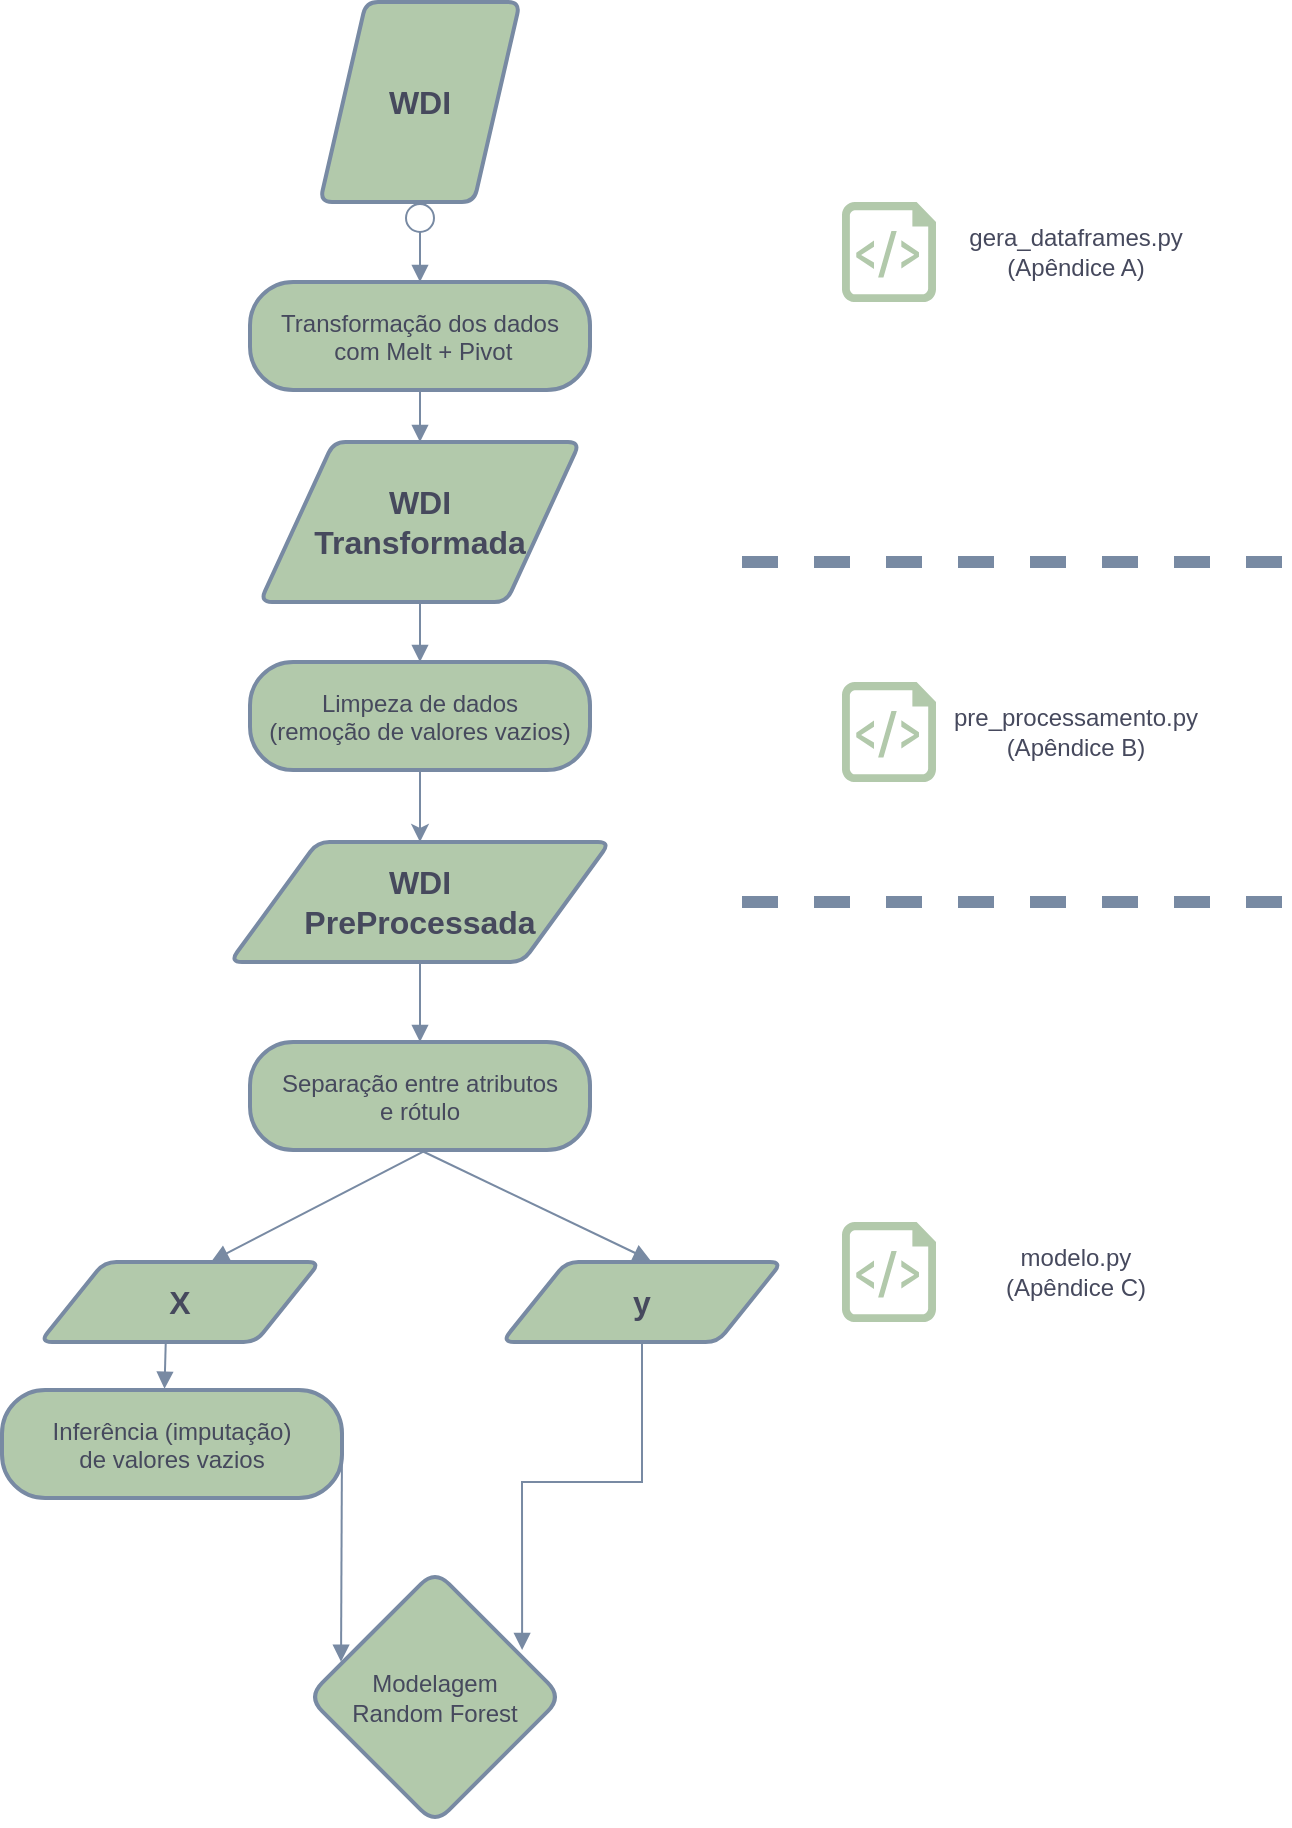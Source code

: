 <mxfile version="26.0.1">
  <diagram name="Página-1" id="gDnCJHQup_omuLS1-H3w">
    <mxGraphModel dx="1434" dy="1953" grid="1" gridSize="10" guides="1" tooltips="1" connect="1" arrows="1" fold="1" page="1" pageScale="1" pageWidth="827" pageHeight="1169" math="0" shadow="0">
      <root>
        <mxCell id="0" />
        <mxCell id="1" parent="0" />
        <mxCell id="3" value="Transformação dos dados&#xa; com Melt + Pivot" style="rounded=1;arcSize=40;strokeWidth=2;labelBackgroundColor=none;fillColor=#B2C9AB;strokeColor=#788AA3;fontColor=#46495D;" parent="1" vertex="1">
          <mxGeometry x="414" y="-220" width="170" height="54" as="geometry" />
        </mxCell>
        <mxCell id="13" value="" style="curved=1;startArrow=circle;startFill=0;endArrow=block;exitX=0.5;exitY=1;entryX=0.5;entryY=0;exitDx=0;exitDy=0;rounded=1;labelBackgroundColor=none;strokeColor=#788AA3;fontColor=default;entryDx=0;entryDy=0;" parent="1" source="gS9HHy2FDOxm2EG-XcD2-26" target="3" edge="1">
          <mxGeometry relative="1" as="geometry">
            <Array as="points" />
            <mxPoint x="-25.0" y="191" as="sourcePoint" />
          </mxGeometry>
        </mxCell>
        <mxCell id="gS9HHy2FDOxm2EG-XcD2-26" value="&lt;font style=&quot;font-size: 16px;&quot;&gt;&lt;b&gt;WDI&lt;/b&gt;&lt;/font&gt;" style="shape=parallelogram;html=1;strokeWidth=2;perimeter=parallelogramPerimeter;whiteSpace=wrap;rounded=1;arcSize=12;size=0.23;labelBackgroundColor=none;fillColor=#B2C9AB;strokeColor=#788AA3;fontColor=#46495D;" parent="1" vertex="1">
          <mxGeometry x="449" y="-360" width="100" height="100" as="geometry" />
        </mxCell>
        <mxCell id="gS9HHy2FDOxm2EG-XcD2-28" value="" style="curved=1;startArrow=none;endArrow=block;exitX=0.5;exitY=1;entryX=0.5;entryY=0;rounded=1;labelBackgroundColor=none;strokeColor=#788AA3;fontColor=default;exitDx=0;exitDy=0;entryDx=0;entryDy=0;" parent="1" source="3" target="gS9HHy2FDOxm2EG-XcD2-27" edge="1">
          <mxGeometry relative="1" as="geometry">
            <Array as="points" />
            <mxPoint x="290" y="191" as="sourcePoint" />
            <mxPoint x="640" y="187" as="targetPoint" />
          </mxGeometry>
        </mxCell>
        <mxCell id="gS9HHy2FDOxm2EG-XcD2-27" value="&lt;font style=&quot;font-size: 16px;&quot;&gt;&lt;b&gt;WDI&lt;/b&gt;&lt;/font&gt;&lt;div&gt;&lt;font style=&quot;font-size: 16px;&quot;&gt;&lt;b&gt;Transformada&lt;/b&gt;&lt;/font&gt;&lt;/div&gt;" style="shape=parallelogram;html=1;strokeWidth=2;perimeter=parallelogramPerimeter;whiteSpace=wrap;rounded=1;arcSize=12;size=0.23;labelBackgroundColor=none;fillColor=#B2C9AB;strokeColor=#788AA3;fontColor=#46495D;" parent="1" vertex="1">
          <mxGeometry x="419" y="-140" width="160" height="80" as="geometry" />
        </mxCell>
        <mxCell id="8" value="Modelagem&#xa;Random Forest" style="rhombus;strokeWidth=2;whiteSpace=wrap;rounded=1;labelBackgroundColor=none;fillColor=#B2C9AB;strokeColor=#788AA3;fontColor=#46495D;" parent="1" vertex="1">
          <mxGeometry x="443" y="424" width="127" height="127" as="geometry" />
        </mxCell>
        <mxCell id="14" value="" style="curved=1;startArrow=none;endArrow=block;exitX=0.5;exitY=1;entryX=0.5;entryY=0;rounded=1;labelBackgroundColor=none;strokeColor=#788AA3;fontColor=default;entryDx=0;entryDy=0;exitDx=0;exitDy=0;" parent="1" source="gS9HHy2FDOxm2EG-XcD2-27" target="gS9HHy2FDOxm2EG-XcD2-36" edge="1">
          <mxGeometry relative="1" as="geometry">
            <Array as="points" />
          </mxGeometry>
        </mxCell>
        <mxCell id="gS9HHy2FDOxm2EG-XcD2-29" value="" style="endArrow=none;dashed=1;html=1;rounded=1;fillColor=#B2C9AB;strokeColor=#788AA3;labelBackgroundColor=none;fontColor=default;strokeWidth=6;" parent="1" edge="1">
          <mxGeometry width="50" height="50" relative="1" as="geometry">
            <mxPoint x="930" y="-80" as="sourcePoint" />
            <mxPoint x="660" y="-80" as="targetPoint" />
          </mxGeometry>
        </mxCell>
        <mxCell id="gS9HHy2FDOxm2EG-XcD2-32" value="" style="sketch=0;aspect=fixed;pointerEvents=1;shadow=0;dashed=0;html=1;strokeColor=none;labelPosition=center;verticalLabelPosition=bottom;verticalAlign=top;align=center;fillColor=#B2C9AB;shape=mxgraph.azure.script_file;rounded=1;labelBackgroundColor=none;fontColor=#46495D;" parent="1" vertex="1">
          <mxGeometry x="710" y="-260" width="47" height="50" as="geometry" />
        </mxCell>
        <mxCell id="gS9HHy2FDOxm2EG-XcD2-33" value="gera_dataframes.py (Apêndice A)" style="text;html=1;align=center;verticalAlign=middle;whiteSpace=wrap;rounded=1;labelBackgroundColor=none;fontColor=#46495D;" parent="1" vertex="1">
          <mxGeometry x="777" y="-250" width="100" height="30" as="geometry" />
        </mxCell>
        <mxCell id="gS9HHy2FDOxm2EG-XcD2-34" value="" style="sketch=0;aspect=fixed;pointerEvents=1;shadow=0;dashed=0;html=1;strokeColor=none;labelPosition=center;verticalLabelPosition=bottom;verticalAlign=top;align=center;fillColor=#B2C9AB;shape=mxgraph.azure.script_file;rounded=1;labelBackgroundColor=none;fontColor=#46495D;" parent="1" vertex="1">
          <mxGeometry x="710" y="-20" width="47" height="50" as="geometry" />
        </mxCell>
        <mxCell id="gS9HHy2FDOxm2EG-XcD2-35" value="pre_processamento.py&lt;div&gt;&lt;span style=&quot;background-color: transparent; color: light-dark(rgb(70, 73, 93), rgb(170, 173, 190));&quot;&gt;(Apêndice B)&lt;/span&gt;&lt;/div&gt;" style="text;html=1;align=center;verticalAlign=middle;whiteSpace=wrap;rounded=1;labelBackgroundColor=none;fontColor=#46495D;" parent="1" vertex="1">
          <mxGeometry x="777" y="-10" width="100" height="30" as="geometry" />
        </mxCell>
        <mxCell id="gS9HHy2FDOxm2EG-XcD2-36" value="Limpeza de dados&#xa;(remoção de valores vazios)" style="rounded=1;arcSize=40;strokeWidth=2;labelBackgroundColor=none;fillColor=#B2C9AB;strokeColor=#788AA3;fontColor=#46495D;" parent="1" vertex="1">
          <mxGeometry x="414" y="-30" width="170" height="54" as="geometry" />
        </mxCell>
        <mxCell id="gS9HHy2FDOxm2EG-XcD2-40" style="edgeStyle=orthogonalEdgeStyle;rounded=0;orthogonalLoop=1;jettySize=auto;html=1;exitX=0.5;exitY=1;exitDx=0;exitDy=0;strokeColor=#788AA3;fontColor=#46495D;fillColor=#B2C9AB;" parent="1" source="gS9HHy2FDOxm2EG-XcD2-36" target="u0iPUzsAChnTMV-BkTCh-14" edge="1">
          <mxGeometry relative="1" as="geometry" />
        </mxCell>
        <mxCell id="gS9HHy2FDOxm2EG-XcD2-37" value="Inferência (imputação)&#xa;de valores vazios" style="rounded=1;arcSize=40;strokeWidth=2;labelBackgroundColor=none;fillColor=#B2C9AB;strokeColor=#788AA3;fontColor=#46495D;" parent="1" vertex="1">
          <mxGeometry x="290" y="334" width="170" height="54" as="geometry" />
        </mxCell>
        <mxCell id="gS9HHy2FDOxm2EG-XcD2-38" value="Separação entre atributos&#xa;e rótulo" style="rounded=1;arcSize=40;strokeWidth=2;labelBackgroundColor=none;fillColor=#B2C9AB;strokeColor=#788AA3;fontColor=#46495D;" parent="1" vertex="1">
          <mxGeometry x="414" y="160" width="170" height="54" as="geometry" />
        </mxCell>
        <mxCell id="gS9HHy2FDOxm2EG-XcD2-41" value="&lt;span style=&quot;font-size: 16px;&quot;&gt;&lt;b&gt;X&lt;/b&gt;&lt;/span&gt;" style="shape=parallelogram;html=1;strokeWidth=2;perimeter=parallelogramPerimeter;whiteSpace=wrap;rounded=1;arcSize=12;size=0.23;labelBackgroundColor=none;fillColor=#B2C9AB;strokeColor=#788AA3;fontColor=#46495D;" parent="1" vertex="1">
          <mxGeometry x="309" y="270" width="140" height="40" as="geometry" />
        </mxCell>
        <mxCell id="gS9HHy2FDOxm2EG-XcD2-43" value="&lt;span style=&quot;font-size: 16px;&quot;&gt;&lt;b&gt;y&lt;/b&gt;&lt;/span&gt;" style="shape=parallelogram;html=1;strokeWidth=2;perimeter=parallelogramPerimeter;whiteSpace=wrap;rounded=1;arcSize=12;size=0.23;labelBackgroundColor=none;fillColor=#B2C9AB;strokeColor=#788AA3;fontColor=#46495D;" parent="1" vertex="1">
          <mxGeometry x="540" y="270" width="140" height="40" as="geometry" />
        </mxCell>
        <mxCell id="gS9HHy2FDOxm2EG-XcD2-44" value="" style="curved=1;startArrow=none;endArrow=block;entryX=0.613;entryY=-0.011;rounded=1;labelBackgroundColor=none;strokeColor=#788AA3;fontColor=default;entryDx=0;entryDy=0;exitX=0.514;exitY=1.008;exitDx=0;exitDy=0;exitPerimeter=0;entryPerimeter=0;" parent="1" source="gS9HHy2FDOxm2EG-XcD2-38" target="gS9HHy2FDOxm2EG-XcD2-41" edge="1">
          <mxGeometry relative="1" as="geometry">
            <Array as="points" />
            <mxPoint x="500" y="220" as="sourcePoint" />
            <mxPoint x="380" y="271" as="targetPoint" />
          </mxGeometry>
        </mxCell>
        <mxCell id="gS9HHy2FDOxm2EG-XcD2-46" value="" style="curved=1;startArrow=none;endArrow=block;entryX=0.53;entryY=-0.022;rounded=1;labelBackgroundColor=none;strokeColor=#788AA3;fontColor=default;entryDx=0;entryDy=0;exitX=0.5;exitY=1;exitDx=0;exitDy=0;entryPerimeter=0;" parent="1" source="gS9HHy2FDOxm2EG-XcD2-38" target="gS9HHy2FDOxm2EG-XcD2-43" edge="1">
          <mxGeometry relative="1" as="geometry">
            <Array as="points" />
            <mxPoint x="499" y="220" as="sourcePoint" />
            <mxPoint x="836" y="215" as="targetPoint" />
          </mxGeometry>
        </mxCell>
        <mxCell id="gS9HHy2FDOxm2EG-XcD2-47" value="" style="curved=1;startArrow=none;endArrow=block;exitX=0.449;exitY=1.013;entryX=0.478;entryY=-0.011;rounded=1;labelBackgroundColor=none;strokeColor=#788AA3;fontColor=default;entryDx=0;entryDy=0;exitDx=0;exitDy=0;entryPerimeter=0;exitPerimeter=0;" parent="1" source="gS9HHy2FDOxm2EG-XcD2-41" target="gS9HHy2FDOxm2EG-XcD2-37" edge="1">
          <mxGeometry relative="1" as="geometry">
            <Array as="points" />
            <mxPoint x="740" y="271" as="sourcePoint" />
            <mxPoint x="836" y="215" as="targetPoint" />
          </mxGeometry>
        </mxCell>
        <mxCell id="gS9HHy2FDOxm2EG-XcD2-48" value="" style="curved=1;startArrow=none;endArrow=block;exitX=1;exitY=0.5;rounded=1;labelBackgroundColor=none;strokeColor=#788AA3;fontColor=default;exitDx=0;exitDy=0;entryX=0.13;entryY=0.361;entryDx=0;entryDy=0;entryPerimeter=0;" parent="1" source="gS9HHy2FDOxm2EG-XcD2-37" target="8" edge="1">
          <mxGeometry relative="1" as="geometry">
            <Array as="points" />
            <mxPoint x="944" y="189" as="sourcePoint" />
            <mxPoint x="461" y="464" as="targetPoint" />
          </mxGeometry>
        </mxCell>
        <mxCell id="gS9HHy2FDOxm2EG-XcD2-49" value="" style="curved=0;startArrow=none;endArrow=block;exitX=0.5;exitY=1;rounded=0;labelBackgroundColor=none;strokeColor=#788AA3;fontColor=default;exitDx=0;exitDy=0;entryX=0.843;entryY=0.315;entryDx=0;entryDy=0;entryPerimeter=0;" parent="1" source="gS9HHy2FDOxm2EG-XcD2-43" target="8" edge="1">
          <mxGeometry relative="1" as="geometry">
            <Array as="points">
              <mxPoint x="610" y="380" />
              <mxPoint x="550" y="380" />
            </Array>
            <mxPoint x="954" y="225" as="sourcePoint" />
            <mxPoint x="1240" y="260" as="targetPoint" />
          </mxGeometry>
        </mxCell>
        <mxCell id="u0iPUzsAChnTMV-BkTCh-14" value="&lt;font style=&quot;font-size: 16px;&quot;&gt;&lt;b&gt;WDI&lt;/b&gt;&lt;/font&gt;&lt;div&gt;&lt;span style=&quot;font-size: 16px;&quot;&gt;&lt;b&gt;PreProcessada&lt;/b&gt;&lt;/span&gt;&lt;/div&gt;" style="shape=parallelogram;html=1;strokeWidth=2;perimeter=parallelogramPerimeter;whiteSpace=wrap;rounded=1;arcSize=12;size=0.23;labelBackgroundColor=none;fillColor=#B2C9AB;strokeColor=#788AA3;fontColor=#46495D;" vertex="1" parent="1">
          <mxGeometry x="404" y="60" width="190" height="60" as="geometry" />
        </mxCell>
        <mxCell id="u0iPUzsAChnTMV-BkTCh-15" value="" style="curved=1;startArrow=none;endArrow=block;exitX=0.5;exitY=1;entryX=0.5;entryY=0;rounded=1;labelBackgroundColor=none;strokeColor=#788AA3;fontColor=default;entryDx=0;entryDy=0;exitDx=0;exitDy=0;" edge="1" parent="1" source="u0iPUzsAChnTMV-BkTCh-14" target="gS9HHy2FDOxm2EG-XcD2-38">
          <mxGeometry relative="1" as="geometry">
            <Array as="points" />
            <mxPoint x="610" y="260" as="targetPoint" />
          </mxGeometry>
        </mxCell>
        <mxCell id="u0iPUzsAChnTMV-BkTCh-16" value="" style="endArrow=none;dashed=1;html=1;rounded=1;fillColor=#B2C9AB;strokeColor=#788AA3;labelBackgroundColor=none;fontColor=default;strokeWidth=6;" edge="1" parent="1">
          <mxGeometry width="50" height="50" relative="1" as="geometry">
            <mxPoint x="930" y="90" as="sourcePoint" />
            <mxPoint x="660" y="90" as="targetPoint" />
          </mxGeometry>
        </mxCell>
        <mxCell id="u0iPUzsAChnTMV-BkTCh-17" value="" style="sketch=0;aspect=fixed;pointerEvents=1;shadow=0;dashed=0;html=1;strokeColor=none;labelPosition=center;verticalLabelPosition=bottom;verticalAlign=top;align=center;fillColor=#B2C9AB;shape=mxgraph.azure.script_file;rounded=1;labelBackgroundColor=none;fontColor=#46495D;" vertex="1" parent="1">
          <mxGeometry x="710" y="250" width="47" height="50" as="geometry" />
        </mxCell>
        <mxCell id="u0iPUzsAChnTMV-BkTCh-18" value="modelo&lt;span style=&quot;background-color: transparent; color: light-dark(rgb(70, 73, 93), rgb(170, 173, 190));&quot;&gt;.py&lt;/span&gt;&lt;div&gt;&lt;div&gt;&lt;span style=&quot;background-color: transparent; color: light-dark(rgb(70, 73, 93), rgb(170, 173, 190));&quot;&gt;(Apêndice C&lt;/span&gt;&lt;span style=&quot;background-color: transparent; color: light-dark(rgb(70, 73, 93), rgb(170, 173, 190));&quot;&gt;)&lt;/span&gt;&lt;/div&gt;&lt;/div&gt;" style="text;html=1;align=center;verticalAlign=middle;whiteSpace=wrap;rounded=1;labelBackgroundColor=none;fontColor=#46495D;" vertex="1" parent="1">
          <mxGeometry x="777" y="260" width="100" height="30" as="geometry" />
        </mxCell>
      </root>
    </mxGraphModel>
  </diagram>
</mxfile>
